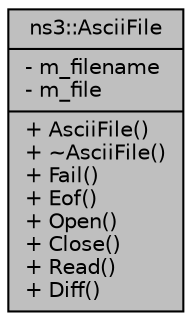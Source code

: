 digraph "ns3::AsciiFile"
{
  edge [fontname="Helvetica",fontsize="10",labelfontname="Helvetica",labelfontsize="10"];
  node [fontname="Helvetica",fontsize="10",shape=record];
  Node1 [label="{ns3::AsciiFile\n|- m_filename\l- m_file\l|+ AsciiFile()\l+ ~AsciiFile()\l+ Fail()\l+ Eof()\l+ Open()\l+ Close()\l+ Read()\l+ Diff()\l}",height=0.2,width=0.4,color="black", fillcolor="grey75", style="filled", fontcolor="black"];
}

